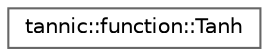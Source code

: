 digraph "Graphical Class Hierarchy"
{
 // LATEX_PDF_SIZE
  bgcolor="transparent";
  edge [fontname=Helvetica,fontsize=10,labelfontname=Helvetica,labelfontsize=10];
  node [fontname=Helvetica,fontsize=10,shape=box,height=0.2,width=0.4];
  rankdir="LR";
  Node0 [id="Node000000",label="tannic::function::Tanh",height=0.2,width=0.4,color="grey40", fillcolor="white", style="filled",URL="$d6/d39/structtannic_1_1function_1_1Tanh.html",tooltip="Functor hyperbolic tangent Applies element-wise hyperbolic tangent to tensor elements."];
}
